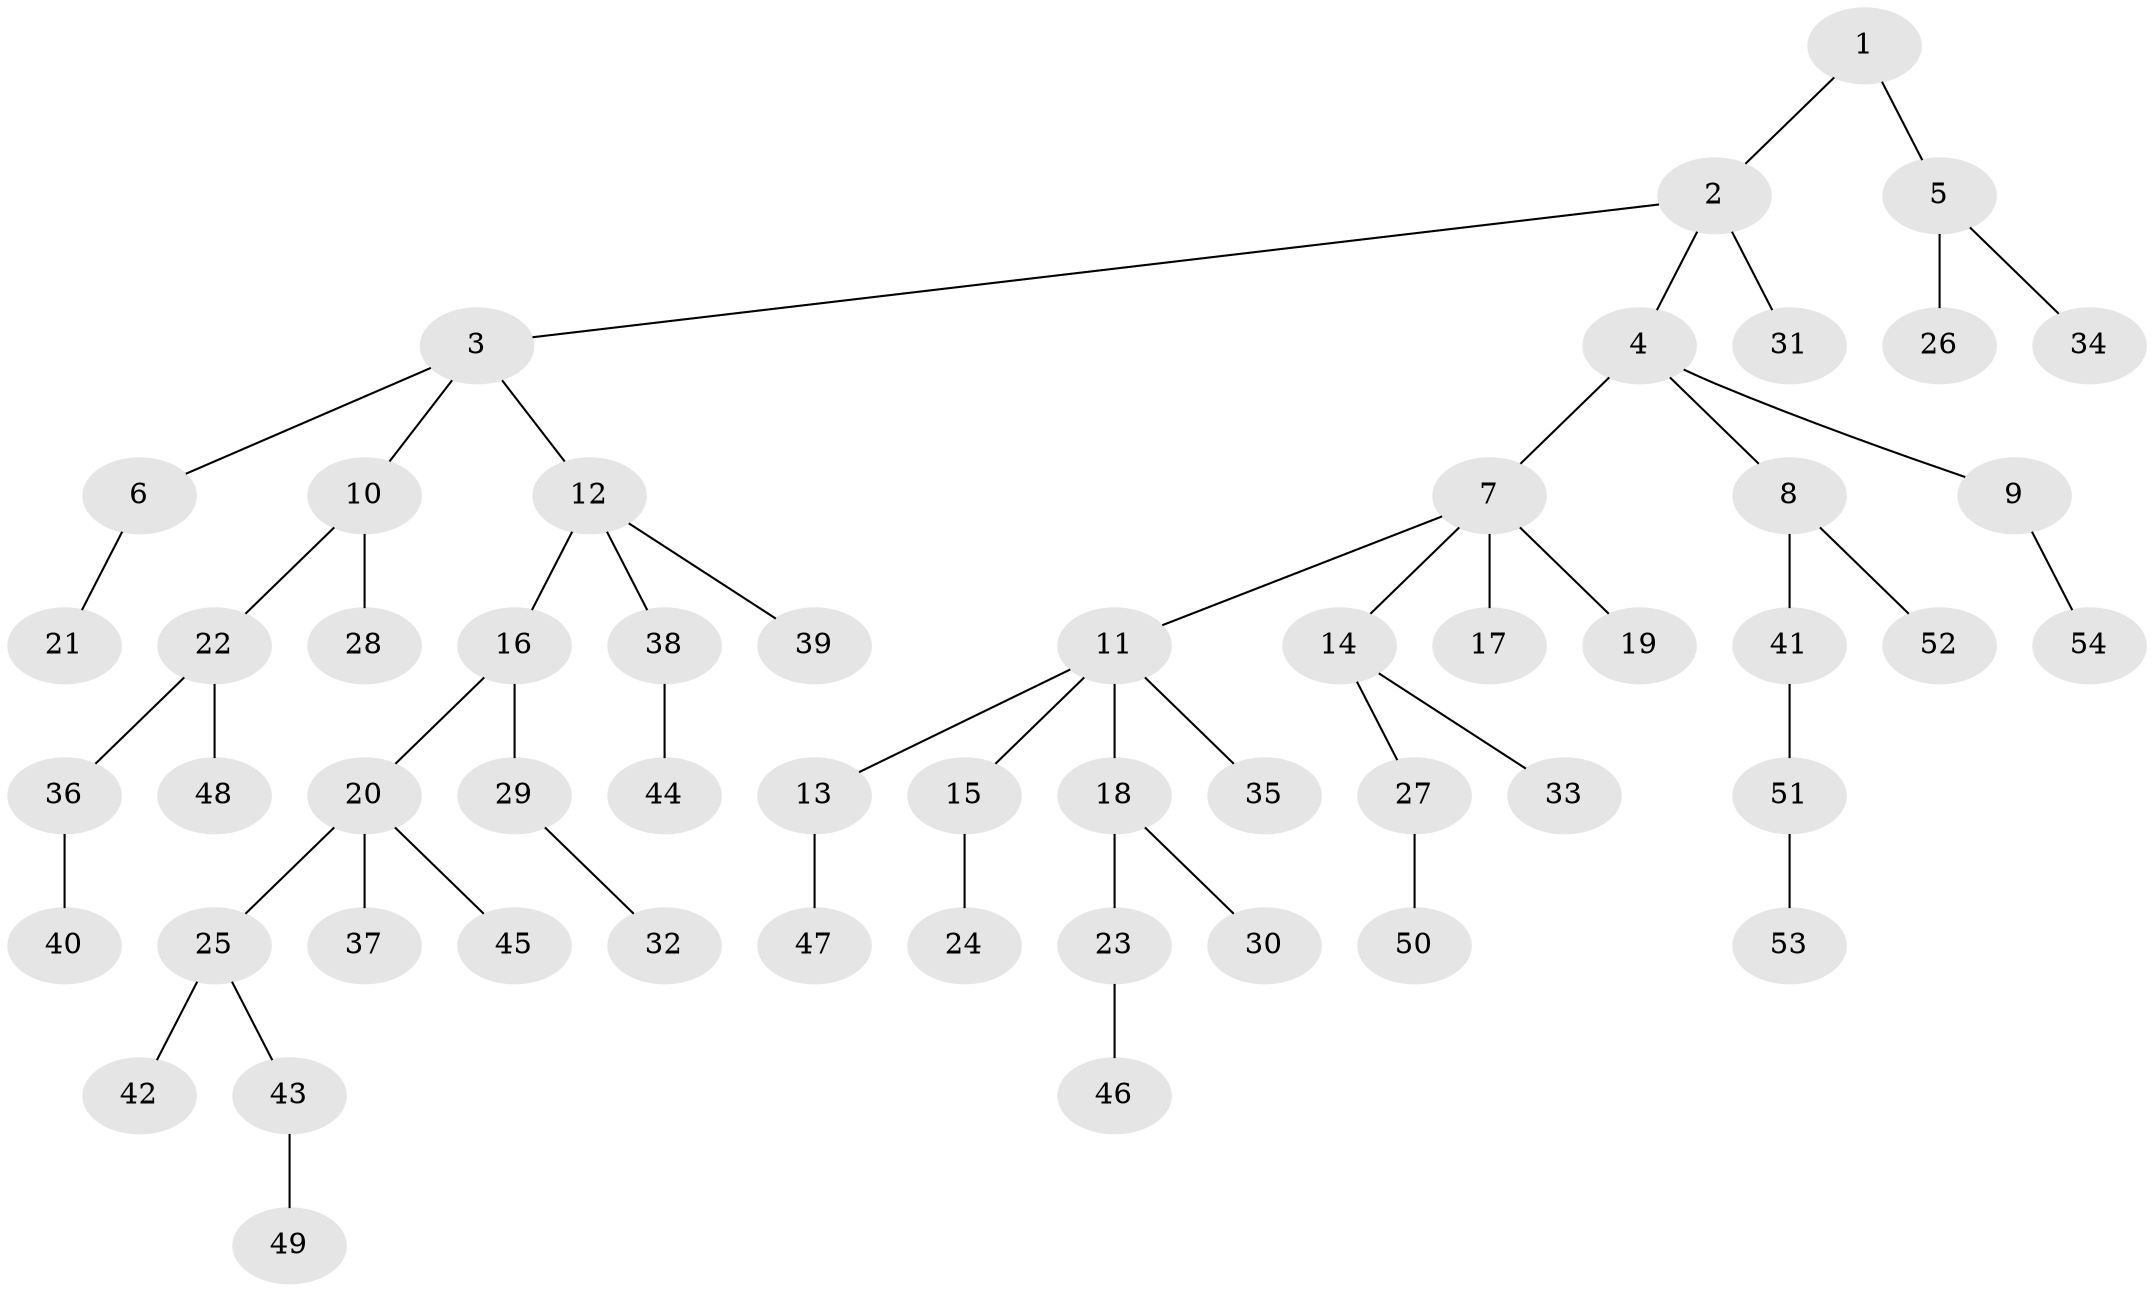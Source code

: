 // Generated by graph-tools (version 1.1) at 2025/02/03/09/25 03:02:26]
// undirected, 54 vertices, 53 edges
graph export_dot {
graph [start="1"]
  node [color=gray90,style=filled];
  1;
  2;
  3;
  4;
  5;
  6;
  7;
  8;
  9;
  10;
  11;
  12;
  13;
  14;
  15;
  16;
  17;
  18;
  19;
  20;
  21;
  22;
  23;
  24;
  25;
  26;
  27;
  28;
  29;
  30;
  31;
  32;
  33;
  34;
  35;
  36;
  37;
  38;
  39;
  40;
  41;
  42;
  43;
  44;
  45;
  46;
  47;
  48;
  49;
  50;
  51;
  52;
  53;
  54;
  1 -- 2;
  1 -- 5;
  2 -- 3;
  2 -- 4;
  2 -- 31;
  3 -- 6;
  3 -- 10;
  3 -- 12;
  4 -- 7;
  4 -- 8;
  4 -- 9;
  5 -- 26;
  5 -- 34;
  6 -- 21;
  7 -- 11;
  7 -- 14;
  7 -- 17;
  7 -- 19;
  8 -- 41;
  8 -- 52;
  9 -- 54;
  10 -- 22;
  10 -- 28;
  11 -- 13;
  11 -- 15;
  11 -- 18;
  11 -- 35;
  12 -- 16;
  12 -- 38;
  12 -- 39;
  13 -- 47;
  14 -- 27;
  14 -- 33;
  15 -- 24;
  16 -- 20;
  16 -- 29;
  18 -- 23;
  18 -- 30;
  20 -- 25;
  20 -- 37;
  20 -- 45;
  22 -- 36;
  22 -- 48;
  23 -- 46;
  25 -- 42;
  25 -- 43;
  27 -- 50;
  29 -- 32;
  36 -- 40;
  38 -- 44;
  41 -- 51;
  43 -- 49;
  51 -- 53;
}
